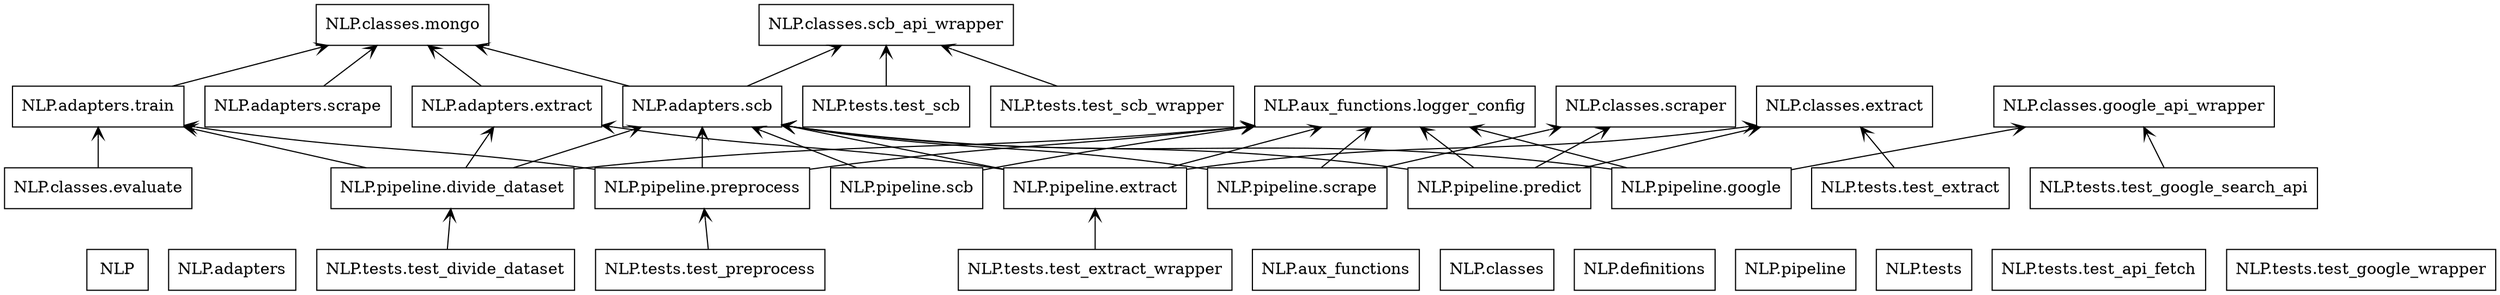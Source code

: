 digraph "packages_CRVCIOIS" {
rankdir=BT
charset="utf-8"
"NLP" [color="black", label=<NLP>, shape="box", style="solid"];
"NLP.adapters" [color="black", label=<NLP.adapters>, shape="box", style="solid"];
"NLP.adapters.extract" [color="black", label=<NLP.adapters.extract>, shape="box", style="solid"];
"NLP.adapters.scb" [color="black", label=<NLP.adapters.scb>, shape="box", style="solid"];
"NLP.adapters.scrape" [color="black", label=<NLP.adapters.scrape>, shape="box", style="solid"];
"NLP.adapters.train" [color="black", label=<NLP.adapters.train>, shape="box", style="solid"];
"NLP.aux_functions" [color="black", label=<NLP.aux_functions>, shape="box", style="solid"];
"NLP.aux_functions.logger_config" [color="black", label=<NLP.aux_functions.logger_config>, shape="box", style="solid"];
"NLP.classes" [color="black", label=<NLP.classes>, shape="box", style="solid"];
"NLP.classes.evaluate" [color="black", label=<NLP.classes.evaluate>, shape="box", style="solid"];
"NLP.classes.extract" [color="black", label=<NLP.classes.extract>, shape="box", style="solid"];
"NLP.classes.google_api_wrapper" [color="black", label=<NLP.classes.google_api_wrapper>, shape="box", style="solid"];
"NLP.classes.mongo" [color="black", label=<NLP.classes.mongo>, shape="box", style="solid"];
"NLP.classes.scb_api_wrapper" [color="black", label=<NLP.classes.scb_api_wrapper>, shape="box", style="solid"];
"NLP.classes.scraper" [color="black", label=<NLP.classes.scraper>, shape="box", style="solid"];
"NLP.definitions" [color="black", label=<NLP.definitions>, shape="box", style="solid"];
"NLP.pipeline" [color="black", label=<NLP.pipeline>, shape="box", style="solid"];
"NLP.pipeline.divide_dataset" [color="black", label=<NLP.pipeline.divide_dataset>, shape="box", style="solid"];
"NLP.pipeline.extract" [color="black", label=<NLP.pipeline.extract>, shape="box", style="solid"];
"NLP.pipeline.google" [color="black", label=<NLP.pipeline.google>, shape="box", style="solid"];
"NLP.pipeline.predict" [color="black", label=<NLP.pipeline.predict>, shape="box", style="solid"];
"NLP.pipeline.preprocess" [color="black", label=<NLP.pipeline.preprocess>, shape="box", style="solid"];
"NLP.pipeline.scb" [color="black", label=<NLP.pipeline.scb>, shape="box", style="solid"];
"NLP.pipeline.scrape" [color="black", label=<NLP.pipeline.scrape>, shape="box", style="solid"];
"NLP.tests" [color="black", label=<NLP.tests>, shape="box", style="solid"];
"NLP.tests.test_api_fetch" [color="black", label=<NLP.tests.test_api_fetch>, shape="box", style="solid"];
"NLP.tests.test_divide_dataset" [color="black", label=<NLP.tests.test_divide_dataset>, shape="box", style="solid"];
"NLP.tests.test_extract" [color="black", label=<NLP.tests.test_extract>, shape="box", style="solid"];
"NLP.tests.test_extract_wrapper" [color="black", label=<NLP.tests.test_extract_wrapper>, shape="box", style="solid"];
"NLP.tests.test_google_search_api" [color="black", label=<NLP.tests.test_google_search_api>, shape="box", style="solid"];
"NLP.tests.test_google_wrapper" [color="black", label=<NLP.tests.test_google_wrapper>, shape="box", style="solid"];
"NLP.tests.test_preprocess" [color="black", label=<NLP.tests.test_preprocess>, shape="box", style="solid"];
"NLP.tests.test_scb" [color="black", label=<NLP.tests.test_scb>, shape="box", style="solid"];
"NLP.tests.test_scb_wrapper" [color="black", label=<NLP.tests.test_scb_wrapper>, shape="box", style="solid"];
"NLP.adapters.extract" -> "NLP.classes.mongo" [arrowhead="open", arrowtail="none"];
"NLP.adapters.scb" -> "NLP.classes.mongo" [arrowhead="open", arrowtail="none"];
"NLP.adapters.scb" -> "NLP.classes.scb_api_wrapper" [arrowhead="open", arrowtail="none"];
"NLP.adapters.scrape" -> "NLP.classes.mongo" [arrowhead="open", arrowtail="none"];
"NLP.adapters.train" -> "NLP.classes.mongo" [arrowhead="open", arrowtail="none"];
"NLP.classes.evaluate" -> "NLP.adapters.train" [arrowhead="open", arrowtail="none"];
"NLP.pipeline.divide_dataset" -> "NLP.adapters.extract" [arrowhead="open", arrowtail="none"];
"NLP.pipeline.divide_dataset" -> "NLP.adapters.scb" [arrowhead="open", arrowtail="none"];
"NLP.pipeline.divide_dataset" -> "NLP.adapters.train" [arrowhead="open", arrowtail="none"];
"NLP.pipeline.divide_dataset" -> "NLP.aux_functions.logger_config" [arrowhead="open", arrowtail="none"];
"NLP.pipeline.extract" -> "NLP.adapters.extract" [arrowhead="open", arrowtail="none"];
"NLP.pipeline.extract" -> "NLP.adapters.scb" [arrowhead="open", arrowtail="none"];
"NLP.pipeline.extract" -> "NLP.aux_functions.logger_config" [arrowhead="open", arrowtail="none"];
"NLP.pipeline.extract" -> "NLP.classes.extract" [arrowhead="open", arrowtail="none"];
"NLP.pipeline.google" -> "NLP.adapters.scb" [arrowhead="open", arrowtail="none"];
"NLP.pipeline.google" -> "NLP.aux_functions.logger_config" [arrowhead="open", arrowtail="none"];
"NLP.pipeline.google" -> "NLP.classes.google_api_wrapper" [arrowhead="open", arrowtail="none"];
"NLP.pipeline.predict" -> "NLP.adapters.scb" [arrowhead="open", arrowtail="none"];
"NLP.pipeline.predict" -> "NLP.aux_functions.logger_config" [arrowhead="open", arrowtail="none"];
"NLP.pipeline.predict" -> "NLP.classes.extract" [arrowhead="open", arrowtail="none"];
"NLP.pipeline.predict" -> "NLP.classes.scraper" [arrowhead="open", arrowtail="none"];
"NLP.pipeline.preprocess" -> "NLP.adapters.scb" [arrowhead="open", arrowtail="none"];
"NLP.pipeline.preprocess" -> "NLP.adapters.train" [arrowhead="open", arrowtail="none"];
"NLP.pipeline.preprocess" -> "NLP.aux_functions.logger_config" [arrowhead="open", arrowtail="none"];
"NLP.pipeline.scb" -> "NLP.adapters.scb" [arrowhead="open", arrowtail="none"];
"NLP.pipeline.scb" -> "NLP.aux_functions.logger_config" [arrowhead="open", arrowtail="none"];
"NLP.pipeline.scrape" -> "NLP.adapters.scb" [arrowhead="open", arrowtail="none"];
"NLP.pipeline.scrape" -> "NLP.aux_functions.logger_config" [arrowhead="open", arrowtail="none"];
"NLP.pipeline.scrape" -> "NLP.classes.scraper" [arrowhead="open", arrowtail="none"];
"NLP.tests.test_divide_dataset" -> "NLP.pipeline.divide_dataset" [arrowhead="open", arrowtail="none"];
"NLP.tests.test_extract" -> "NLP.classes.extract" [arrowhead="open", arrowtail="none"];
"NLP.tests.test_extract_wrapper" -> "NLP.pipeline.extract" [arrowhead="open", arrowtail="none"];
"NLP.tests.test_google_search_api" -> "NLP.classes.google_api_wrapper" [arrowhead="open", arrowtail="none"];
"NLP.tests.test_preprocess" -> "NLP.pipeline.preprocess" [arrowhead="open", arrowtail="none"];
"NLP.tests.test_scb" -> "NLP.classes.scb_api_wrapper" [arrowhead="open", arrowtail="none"];
"NLP.tests.test_scb_wrapper" -> "NLP.classes.scb_api_wrapper" [arrowhead="open", arrowtail="none"];
}
